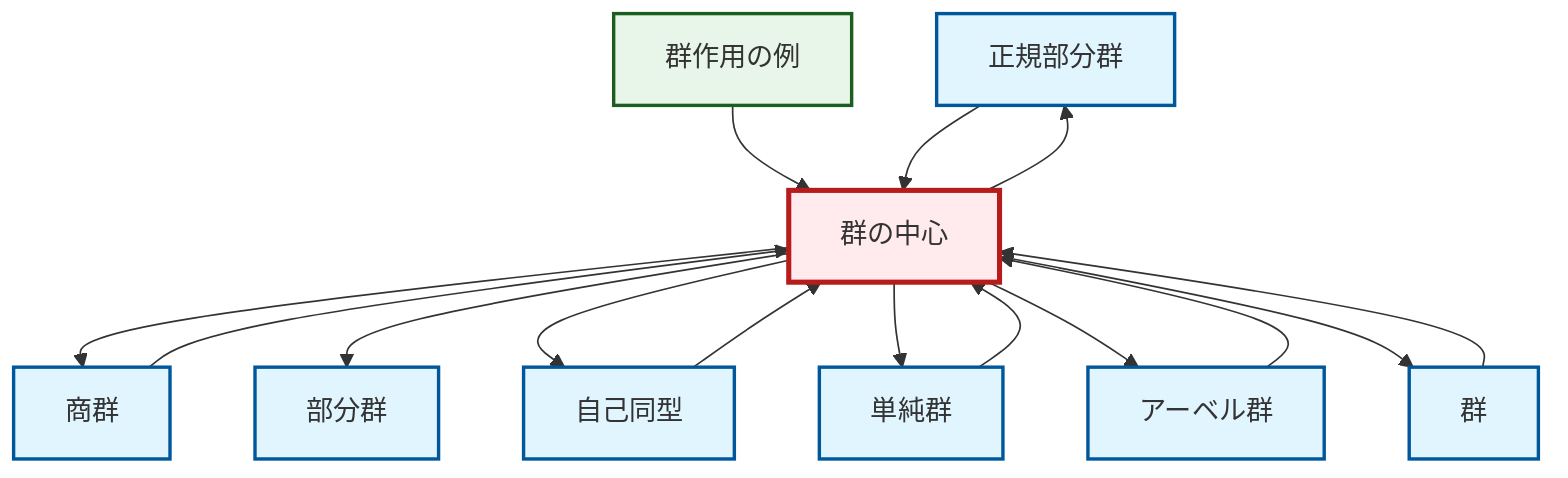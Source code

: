 graph TD
    classDef definition fill:#e1f5fe,stroke:#01579b,stroke-width:2px
    classDef theorem fill:#f3e5f5,stroke:#4a148c,stroke-width:2px
    classDef axiom fill:#fff3e0,stroke:#e65100,stroke-width:2px
    classDef example fill:#e8f5e9,stroke:#1b5e20,stroke-width:2px
    classDef current fill:#ffebee,stroke:#b71c1c,stroke-width:3px
    def-normal-subgroup["正規部分群"]:::definition
    def-center-of-group["群の中心"]:::definition
    def-subgroup["部分群"]:::definition
    ex-group-action-examples["群作用の例"]:::example
    def-abelian-group["アーベル群"]:::definition
    def-quotient-group["商群"]:::definition
    def-group["群"]:::definition
    def-simple-group["単純群"]:::definition
    def-automorphism["自己同型"]:::definition
    def-simple-group --> def-center-of-group
    def-abelian-group --> def-center-of-group
    def-automorphism --> def-center-of-group
    def-center-of-group --> def-quotient-group
    def-center-of-group --> def-subgroup
    def-group --> def-center-of-group
    def-center-of-group --> def-normal-subgroup
    def-center-of-group --> def-automorphism
    def-center-of-group --> def-simple-group
    ex-group-action-examples --> def-center-of-group
    def-center-of-group --> def-abelian-group
    def-normal-subgroup --> def-center-of-group
    def-quotient-group --> def-center-of-group
    def-center-of-group --> def-group
    class def-center-of-group current